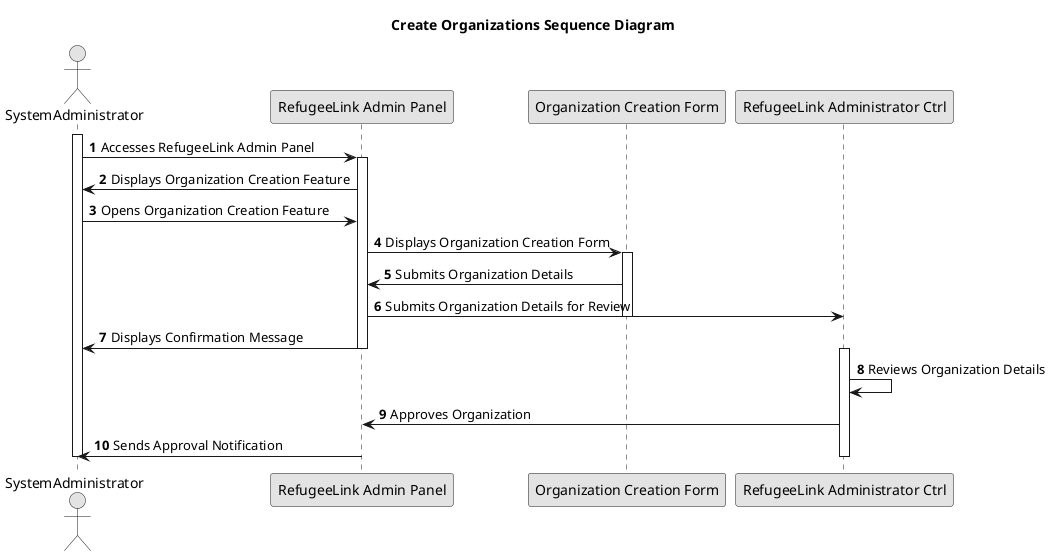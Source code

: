 @startuml
skinparam monochrome true
skinparam packageStyle rectangle
skinparam shadowing false

title Create Organizations Sequence Diagram

autonumber

actor SystemAdministrator
participant "RefugeeLink Admin Panel" as admin_panel
participant "Organization Creation Form" as creation_form
participant "RefugeeLink Administrator Ctrl" as platform_admin

activate SystemAdministrator

SystemAdministrator -> admin_panel : Accesses RefugeeLink Admin Panel
activate admin_panel
    admin_panel -> SystemAdministrator : Displays Organization Creation Feature
    SystemAdministrator -> admin_panel : Opens Organization Creation Feature
    admin_panel -> creation_form : Displays Organization Creation Form
    activate creation_form
        creation_form -> admin_panel : Submits Organization Details
        admin_panel -> platform_admin : Submits Organization Details for Review
    deactivate creation_form
    admin_panel -> SystemAdministrator : Displays Confirmation Message
deactivate admin_panel

activate platform_admin
    platform_admin -> platform_admin : Reviews Organization Details
    platform_admin -> admin_panel : Approves Organization
    admin_panel -> SystemAdministrator : Sends Approval Notification
deactivate platform_admin

deactivate SystemAdministrator
@enduml
